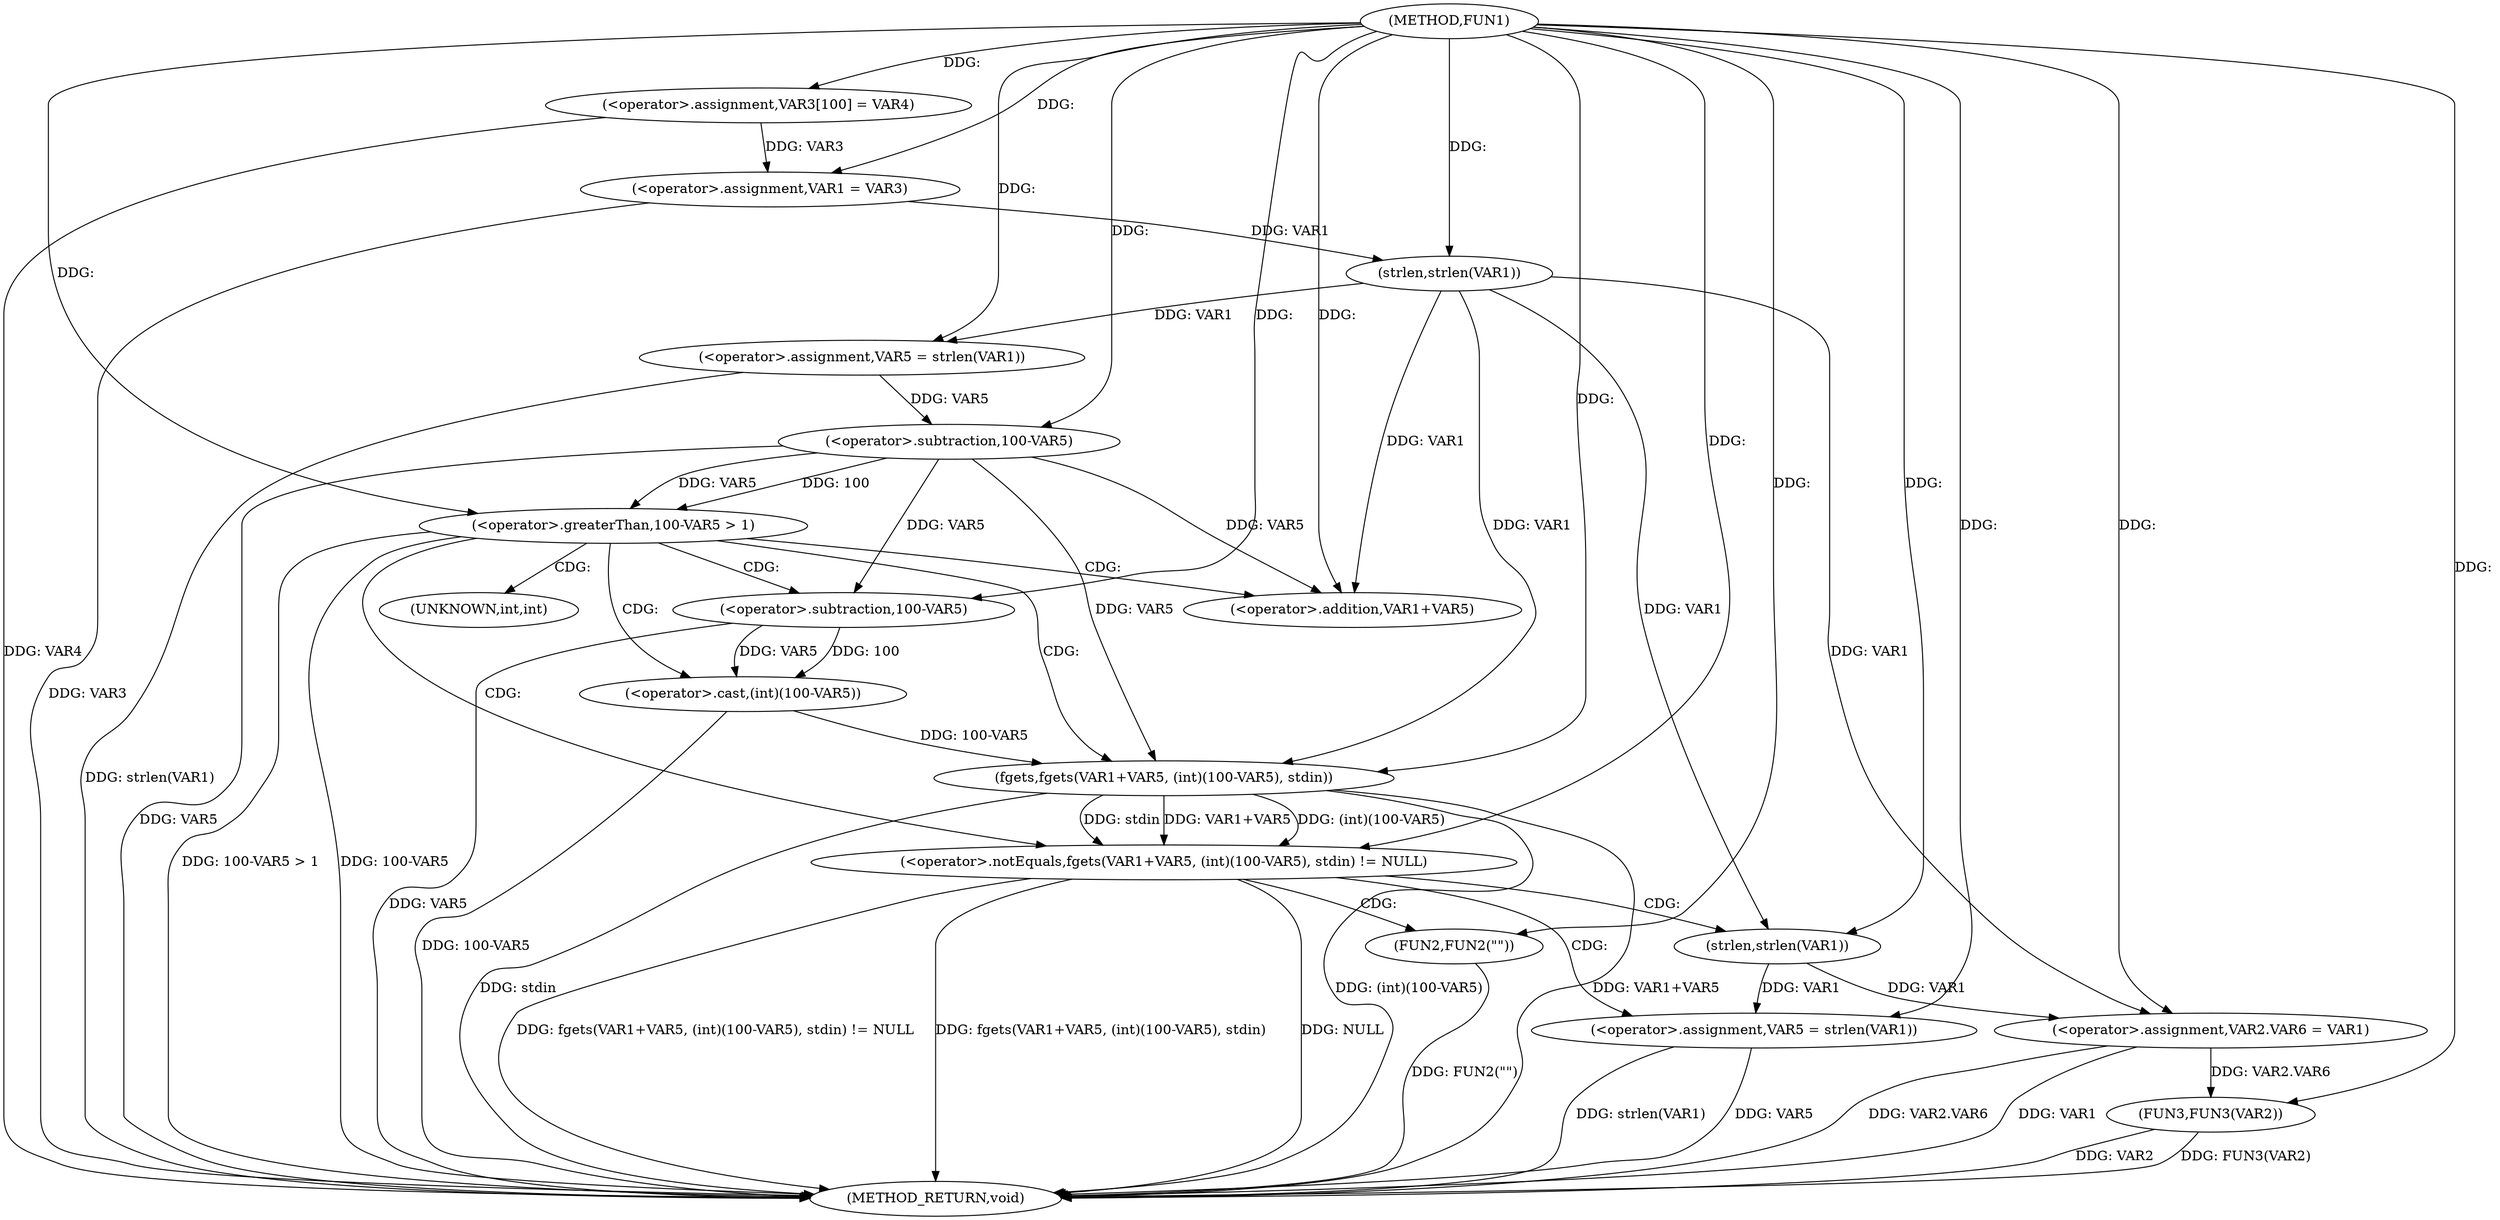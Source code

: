 digraph FUN1 {  
"1000100" [label = "(METHOD,FUN1)" ]
"1000154" [label = "(METHOD_RETURN,void)" ]
"1000105" [label = "(<operator>.assignment,VAR3[100] = VAR4)" ]
"1000108" [label = "(<operator>.assignment,VAR1 = VAR3)" ]
"1000113" [label = "(<operator>.assignment,VAR5 = strlen(VAR1))" ]
"1000115" [label = "(strlen,strlen(VAR1))" ]
"1000118" [label = "(<operator>.greaterThan,100-VAR5 > 1)" ]
"1000119" [label = "(<operator>.subtraction,100-VAR5)" ]
"1000125" [label = "(<operator>.notEquals,fgets(VAR1+VAR5, (int)(100-VAR5), stdin) != NULL)" ]
"1000126" [label = "(fgets,fgets(VAR1+VAR5, (int)(100-VAR5), stdin))" ]
"1000127" [label = "(<operator>.addition,VAR1+VAR5)" ]
"1000130" [label = "(<operator>.cast,(int)(100-VAR5))" ]
"1000132" [label = "(<operator>.subtraction,100-VAR5)" ]
"1000138" [label = "(<operator>.assignment,VAR5 = strlen(VAR1))" ]
"1000140" [label = "(strlen,strlen(VAR1))" ]
"1000145" [label = "(FUN2,FUN2(\"\"))" ]
"1000147" [label = "(<operator>.assignment,VAR2.VAR6 = VAR1)" ]
"1000152" [label = "(FUN3,FUN3(VAR2))" ]
"1000131" [label = "(UNKNOWN,int,int)" ]
  "1000125" -> "1000154"  [ label = "DDG: fgets(VAR1+VAR5, (int)(100-VAR5), stdin) != NULL"] 
  "1000132" -> "1000154"  [ label = "DDG: VAR5"] 
  "1000147" -> "1000154"  [ label = "DDG: VAR2.VAR6"] 
  "1000118" -> "1000154"  [ label = "DDG: 100-VAR5 > 1"] 
  "1000118" -> "1000154"  [ label = "DDG: 100-VAR5"] 
  "1000126" -> "1000154"  [ label = "DDG: (int)(100-VAR5)"] 
  "1000125" -> "1000154"  [ label = "DDG: fgets(VAR1+VAR5, (int)(100-VAR5), stdin)"] 
  "1000105" -> "1000154"  [ label = "DDG: VAR4"] 
  "1000147" -> "1000154"  [ label = "DDG: VAR1"] 
  "1000130" -> "1000154"  [ label = "DDG: 100-VAR5"] 
  "1000138" -> "1000154"  [ label = "DDG: VAR5"] 
  "1000138" -> "1000154"  [ label = "DDG: strlen(VAR1)"] 
  "1000152" -> "1000154"  [ label = "DDG: FUN3(VAR2)"] 
  "1000113" -> "1000154"  [ label = "DDG: strlen(VAR1)"] 
  "1000119" -> "1000154"  [ label = "DDG: VAR5"] 
  "1000126" -> "1000154"  [ label = "DDG: VAR1+VAR5"] 
  "1000152" -> "1000154"  [ label = "DDG: VAR2"] 
  "1000126" -> "1000154"  [ label = "DDG: stdin"] 
  "1000108" -> "1000154"  [ label = "DDG: VAR3"] 
  "1000125" -> "1000154"  [ label = "DDG: NULL"] 
  "1000145" -> "1000154"  [ label = "DDG: FUN2(\"\")"] 
  "1000100" -> "1000105"  [ label = "DDG: "] 
  "1000105" -> "1000108"  [ label = "DDG: VAR3"] 
  "1000100" -> "1000108"  [ label = "DDG: "] 
  "1000115" -> "1000113"  [ label = "DDG: VAR1"] 
  "1000100" -> "1000113"  [ label = "DDG: "] 
  "1000108" -> "1000115"  [ label = "DDG: VAR1"] 
  "1000100" -> "1000115"  [ label = "DDG: "] 
  "1000119" -> "1000118"  [ label = "DDG: 100"] 
  "1000119" -> "1000118"  [ label = "DDG: VAR5"] 
  "1000100" -> "1000119"  [ label = "DDG: "] 
  "1000113" -> "1000119"  [ label = "DDG: VAR5"] 
  "1000100" -> "1000118"  [ label = "DDG: "] 
  "1000126" -> "1000125"  [ label = "DDG: VAR1+VAR5"] 
  "1000126" -> "1000125"  [ label = "DDG: (int)(100-VAR5)"] 
  "1000126" -> "1000125"  [ label = "DDG: stdin"] 
  "1000115" -> "1000126"  [ label = "DDG: VAR1"] 
  "1000100" -> "1000126"  [ label = "DDG: "] 
  "1000119" -> "1000126"  [ label = "DDG: VAR5"] 
  "1000115" -> "1000127"  [ label = "DDG: VAR1"] 
  "1000100" -> "1000127"  [ label = "DDG: "] 
  "1000119" -> "1000127"  [ label = "DDG: VAR5"] 
  "1000130" -> "1000126"  [ label = "DDG: 100-VAR5"] 
  "1000132" -> "1000130"  [ label = "DDG: 100"] 
  "1000132" -> "1000130"  [ label = "DDG: VAR5"] 
  "1000100" -> "1000132"  [ label = "DDG: "] 
  "1000119" -> "1000132"  [ label = "DDG: VAR5"] 
  "1000100" -> "1000125"  [ label = "DDG: "] 
  "1000140" -> "1000138"  [ label = "DDG: VAR1"] 
  "1000100" -> "1000138"  [ label = "DDG: "] 
  "1000100" -> "1000140"  [ label = "DDG: "] 
  "1000115" -> "1000140"  [ label = "DDG: VAR1"] 
  "1000100" -> "1000145"  [ label = "DDG: "] 
  "1000140" -> "1000147"  [ label = "DDG: VAR1"] 
  "1000115" -> "1000147"  [ label = "DDG: VAR1"] 
  "1000100" -> "1000147"  [ label = "DDG: "] 
  "1000147" -> "1000152"  [ label = "DDG: VAR2.VAR6"] 
  "1000100" -> "1000152"  [ label = "DDG: "] 
  "1000118" -> "1000132"  [ label = "CDG: "] 
  "1000118" -> "1000125"  [ label = "CDG: "] 
  "1000118" -> "1000130"  [ label = "CDG: "] 
  "1000118" -> "1000131"  [ label = "CDG: "] 
  "1000118" -> "1000127"  [ label = "CDG: "] 
  "1000118" -> "1000126"  [ label = "CDG: "] 
  "1000125" -> "1000145"  [ label = "CDG: "] 
  "1000125" -> "1000140"  [ label = "CDG: "] 
  "1000125" -> "1000138"  [ label = "CDG: "] 
}
